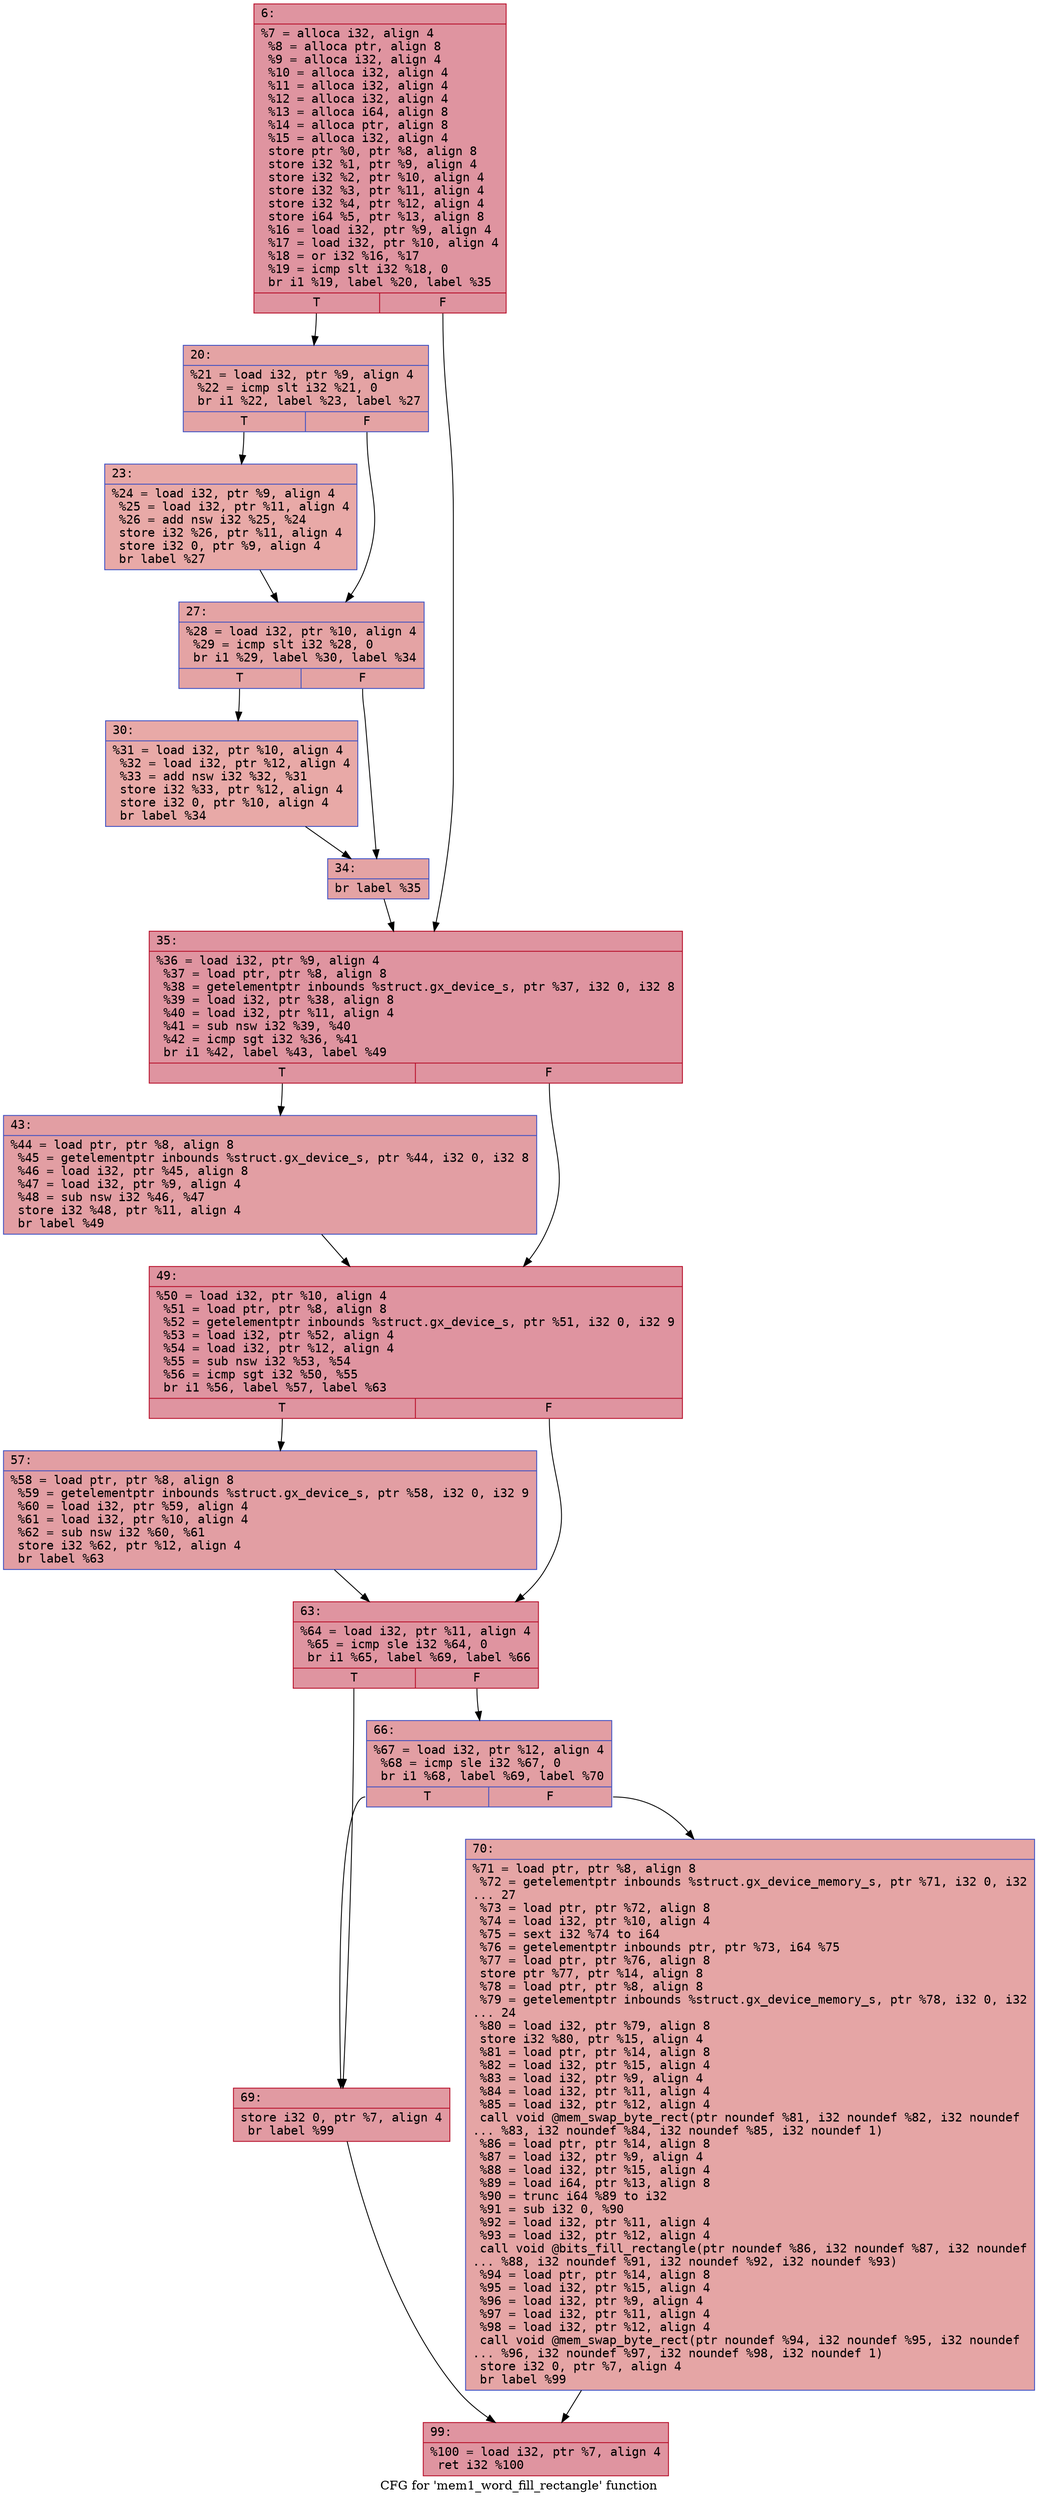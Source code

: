 digraph "CFG for 'mem1_word_fill_rectangle' function" {
	label="CFG for 'mem1_word_fill_rectangle' function";

	Node0x6000014e0000 [shape=record,color="#b70d28ff", style=filled, fillcolor="#b70d2870" fontname="Courier",label="{6:\l|  %7 = alloca i32, align 4\l  %8 = alloca ptr, align 8\l  %9 = alloca i32, align 4\l  %10 = alloca i32, align 4\l  %11 = alloca i32, align 4\l  %12 = alloca i32, align 4\l  %13 = alloca i64, align 8\l  %14 = alloca ptr, align 8\l  %15 = alloca i32, align 4\l  store ptr %0, ptr %8, align 8\l  store i32 %1, ptr %9, align 4\l  store i32 %2, ptr %10, align 4\l  store i32 %3, ptr %11, align 4\l  store i32 %4, ptr %12, align 4\l  store i64 %5, ptr %13, align 8\l  %16 = load i32, ptr %9, align 4\l  %17 = load i32, ptr %10, align 4\l  %18 = or i32 %16, %17\l  %19 = icmp slt i32 %18, 0\l  br i1 %19, label %20, label %35\l|{<s0>T|<s1>F}}"];
	Node0x6000014e0000:s0 -> Node0x6000014e0a00[tooltip="6 -> 20\nProbability 37.50%" ];
	Node0x6000014e0000:s1 -> Node0x6000014e0b90[tooltip="6 -> 35\nProbability 62.50%" ];
	Node0x6000014e0a00 [shape=record,color="#3d50c3ff", style=filled, fillcolor="#c32e3170" fontname="Courier",label="{20:\l|  %21 = load i32, ptr %9, align 4\l  %22 = icmp slt i32 %21, 0\l  br i1 %22, label %23, label %27\l|{<s0>T|<s1>F}}"];
	Node0x6000014e0a00:s0 -> Node0x6000014e0a50[tooltip="20 -> 23\nProbability 37.50%" ];
	Node0x6000014e0a00:s1 -> Node0x6000014e0aa0[tooltip="20 -> 27\nProbability 62.50%" ];
	Node0x6000014e0a50 [shape=record,color="#3d50c3ff", style=filled, fillcolor="#ca3b3770" fontname="Courier",label="{23:\l|  %24 = load i32, ptr %9, align 4\l  %25 = load i32, ptr %11, align 4\l  %26 = add nsw i32 %25, %24\l  store i32 %26, ptr %11, align 4\l  store i32 0, ptr %9, align 4\l  br label %27\l}"];
	Node0x6000014e0a50 -> Node0x6000014e0aa0[tooltip="23 -> 27\nProbability 100.00%" ];
	Node0x6000014e0aa0 [shape=record,color="#3d50c3ff", style=filled, fillcolor="#c32e3170" fontname="Courier",label="{27:\l|  %28 = load i32, ptr %10, align 4\l  %29 = icmp slt i32 %28, 0\l  br i1 %29, label %30, label %34\l|{<s0>T|<s1>F}}"];
	Node0x6000014e0aa0:s0 -> Node0x6000014e0af0[tooltip="27 -> 30\nProbability 37.50%" ];
	Node0x6000014e0aa0:s1 -> Node0x6000014e0b40[tooltip="27 -> 34\nProbability 62.50%" ];
	Node0x6000014e0af0 [shape=record,color="#3d50c3ff", style=filled, fillcolor="#ca3b3770" fontname="Courier",label="{30:\l|  %31 = load i32, ptr %10, align 4\l  %32 = load i32, ptr %12, align 4\l  %33 = add nsw i32 %32, %31\l  store i32 %33, ptr %12, align 4\l  store i32 0, ptr %10, align 4\l  br label %34\l}"];
	Node0x6000014e0af0 -> Node0x6000014e0b40[tooltip="30 -> 34\nProbability 100.00%" ];
	Node0x6000014e0b40 [shape=record,color="#3d50c3ff", style=filled, fillcolor="#c32e3170" fontname="Courier",label="{34:\l|  br label %35\l}"];
	Node0x6000014e0b40 -> Node0x6000014e0b90[tooltip="34 -> 35\nProbability 100.00%" ];
	Node0x6000014e0b90 [shape=record,color="#b70d28ff", style=filled, fillcolor="#b70d2870" fontname="Courier",label="{35:\l|  %36 = load i32, ptr %9, align 4\l  %37 = load ptr, ptr %8, align 8\l  %38 = getelementptr inbounds %struct.gx_device_s, ptr %37, i32 0, i32 8\l  %39 = load i32, ptr %38, align 8\l  %40 = load i32, ptr %11, align 4\l  %41 = sub nsw i32 %39, %40\l  %42 = icmp sgt i32 %36, %41\l  br i1 %42, label %43, label %49\l|{<s0>T|<s1>F}}"];
	Node0x6000014e0b90:s0 -> Node0x6000014e0be0[tooltip="35 -> 43\nProbability 50.00%" ];
	Node0x6000014e0b90:s1 -> Node0x6000014e0c30[tooltip="35 -> 49\nProbability 50.00%" ];
	Node0x6000014e0be0 [shape=record,color="#3d50c3ff", style=filled, fillcolor="#be242e70" fontname="Courier",label="{43:\l|  %44 = load ptr, ptr %8, align 8\l  %45 = getelementptr inbounds %struct.gx_device_s, ptr %44, i32 0, i32 8\l  %46 = load i32, ptr %45, align 8\l  %47 = load i32, ptr %9, align 4\l  %48 = sub nsw i32 %46, %47\l  store i32 %48, ptr %11, align 4\l  br label %49\l}"];
	Node0x6000014e0be0 -> Node0x6000014e0c30[tooltip="43 -> 49\nProbability 100.00%" ];
	Node0x6000014e0c30 [shape=record,color="#b70d28ff", style=filled, fillcolor="#b70d2870" fontname="Courier",label="{49:\l|  %50 = load i32, ptr %10, align 4\l  %51 = load ptr, ptr %8, align 8\l  %52 = getelementptr inbounds %struct.gx_device_s, ptr %51, i32 0, i32 9\l  %53 = load i32, ptr %52, align 4\l  %54 = load i32, ptr %12, align 4\l  %55 = sub nsw i32 %53, %54\l  %56 = icmp sgt i32 %50, %55\l  br i1 %56, label %57, label %63\l|{<s0>T|<s1>F}}"];
	Node0x6000014e0c30:s0 -> Node0x6000014e0c80[tooltip="49 -> 57\nProbability 50.00%" ];
	Node0x6000014e0c30:s1 -> Node0x6000014e0cd0[tooltip="49 -> 63\nProbability 50.00%" ];
	Node0x6000014e0c80 [shape=record,color="#3d50c3ff", style=filled, fillcolor="#be242e70" fontname="Courier",label="{57:\l|  %58 = load ptr, ptr %8, align 8\l  %59 = getelementptr inbounds %struct.gx_device_s, ptr %58, i32 0, i32 9\l  %60 = load i32, ptr %59, align 4\l  %61 = load i32, ptr %10, align 4\l  %62 = sub nsw i32 %60, %61\l  store i32 %62, ptr %12, align 4\l  br label %63\l}"];
	Node0x6000014e0c80 -> Node0x6000014e0cd0[tooltip="57 -> 63\nProbability 100.00%" ];
	Node0x6000014e0cd0 [shape=record,color="#b70d28ff", style=filled, fillcolor="#b70d2870" fontname="Courier",label="{63:\l|  %64 = load i32, ptr %11, align 4\l  %65 = icmp sle i32 %64, 0\l  br i1 %65, label %69, label %66\l|{<s0>T|<s1>F}}"];
	Node0x6000014e0cd0:s0 -> Node0x6000014e0d70[tooltip="63 -> 69\nProbability 50.00%" ];
	Node0x6000014e0cd0:s1 -> Node0x6000014e0d20[tooltip="63 -> 66\nProbability 50.00%" ];
	Node0x6000014e0d20 [shape=record,color="#3d50c3ff", style=filled, fillcolor="#be242e70" fontname="Courier",label="{66:\l|  %67 = load i32, ptr %12, align 4\l  %68 = icmp sle i32 %67, 0\l  br i1 %68, label %69, label %70\l|{<s0>T|<s1>F}}"];
	Node0x6000014e0d20:s0 -> Node0x6000014e0d70[tooltip="66 -> 69\nProbability 50.00%" ];
	Node0x6000014e0d20:s1 -> Node0x6000014e0dc0[tooltip="66 -> 70\nProbability 50.00%" ];
	Node0x6000014e0d70 [shape=record,color="#b70d28ff", style=filled, fillcolor="#bb1b2c70" fontname="Courier",label="{69:\l|  store i32 0, ptr %7, align 4\l  br label %99\l}"];
	Node0x6000014e0d70 -> Node0x6000014e0e10[tooltip="69 -> 99\nProbability 100.00%" ];
	Node0x6000014e0dc0 [shape=record,color="#3d50c3ff", style=filled, fillcolor="#c5333470" fontname="Courier",label="{70:\l|  %71 = load ptr, ptr %8, align 8\l  %72 = getelementptr inbounds %struct.gx_device_memory_s, ptr %71, i32 0, i32\l... 27\l  %73 = load ptr, ptr %72, align 8\l  %74 = load i32, ptr %10, align 4\l  %75 = sext i32 %74 to i64\l  %76 = getelementptr inbounds ptr, ptr %73, i64 %75\l  %77 = load ptr, ptr %76, align 8\l  store ptr %77, ptr %14, align 8\l  %78 = load ptr, ptr %8, align 8\l  %79 = getelementptr inbounds %struct.gx_device_memory_s, ptr %78, i32 0, i32\l... 24\l  %80 = load i32, ptr %79, align 8\l  store i32 %80, ptr %15, align 4\l  %81 = load ptr, ptr %14, align 8\l  %82 = load i32, ptr %15, align 4\l  %83 = load i32, ptr %9, align 4\l  %84 = load i32, ptr %11, align 4\l  %85 = load i32, ptr %12, align 4\l  call void @mem_swap_byte_rect(ptr noundef %81, i32 noundef %82, i32 noundef\l... %83, i32 noundef %84, i32 noundef %85, i32 noundef 1)\l  %86 = load ptr, ptr %14, align 8\l  %87 = load i32, ptr %9, align 4\l  %88 = load i32, ptr %15, align 4\l  %89 = load i64, ptr %13, align 8\l  %90 = trunc i64 %89 to i32\l  %91 = sub i32 0, %90\l  %92 = load i32, ptr %11, align 4\l  %93 = load i32, ptr %12, align 4\l  call void @bits_fill_rectangle(ptr noundef %86, i32 noundef %87, i32 noundef\l... %88, i32 noundef %91, i32 noundef %92, i32 noundef %93)\l  %94 = load ptr, ptr %14, align 8\l  %95 = load i32, ptr %15, align 4\l  %96 = load i32, ptr %9, align 4\l  %97 = load i32, ptr %11, align 4\l  %98 = load i32, ptr %12, align 4\l  call void @mem_swap_byte_rect(ptr noundef %94, i32 noundef %95, i32 noundef\l... %96, i32 noundef %97, i32 noundef %98, i32 noundef 1)\l  store i32 0, ptr %7, align 4\l  br label %99\l}"];
	Node0x6000014e0dc0 -> Node0x6000014e0e10[tooltip="70 -> 99\nProbability 100.00%" ];
	Node0x6000014e0e10 [shape=record,color="#b70d28ff", style=filled, fillcolor="#b70d2870" fontname="Courier",label="{99:\l|  %100 = load i32, ptr %7, align 4\l  ret i32 %100\l}"];
}
